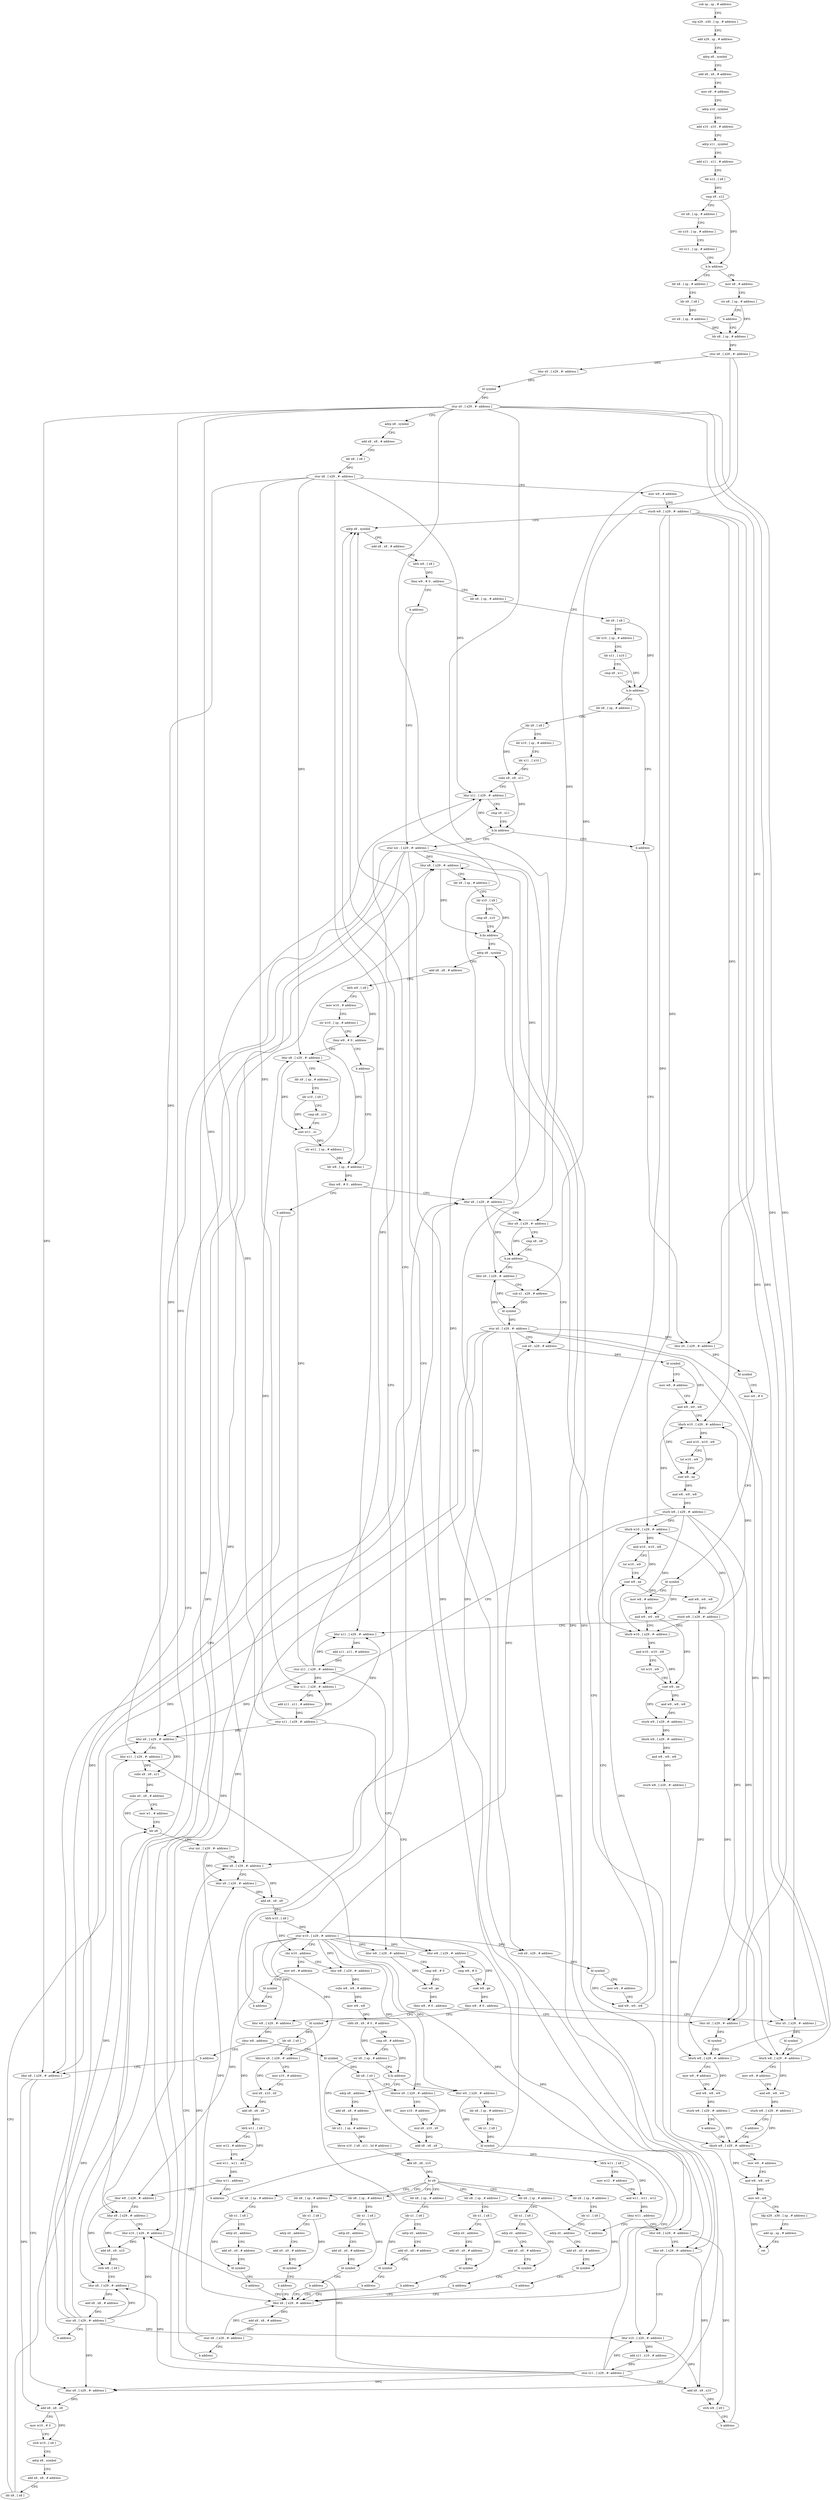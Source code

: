 digraph "func" {
"4209752" [label = "sub sp , sp , # address" ]
"4209756" [label = "stp x29 , x30 , [ sp , # address ]" ]
"4209760" [label = "add x29 , sp , # address" ]
"4209764" [label = "adrp x8 , symbol" ]
"4209768" [label = "add x8 , x8 , # address" ]
"4209772" [label = "mov x9 , # address" ]
"4209776" [label = "adrp x10 , symbol" ]
"4209780" [label = "add x10 , x10 , # address" ]
"4209784" [label = "adrp x11 , symbol" ]
"4209788" [label = "add x11 , x11 , # address" ]
"4209792" [label = "ldr x12 , [ x8 ]" ]
"4209796" [label = "cmp x9 , x12" ]
"4209800" [label = "str x8 , [ sp , # address ]" ]
"4209804" [label = "str x10 , [ sp , # address ]" ]
"4209808" [label = "str x11 , [ sp , # address ]" ]
"4209812" [label = "b.ls address" ]
"4209828" [label = "ldr x8 , [ sp , # address ]" ]
"4209816" [label = "mov x8 , # address" ]
"4209832" [label = "ldr x9 , [ x8 ]" ]
"4209836" [label = "str x9 , [ sp , # address ]" ]
"4209840" [label = "ldr x8 , [ sp , # address ]" ]
"4209820" [label = "str x8 , [ sp , # address ]" ]
"4209824" [label = "b address" ]
"4209904" [label = "ldr x8 , [ sp , # address ]" ]
"4209908" [label = "ldr x9 , [ x8 ]" ]
"4209912" [label = "ldr x10 , [ sp , # address ]" ]
"4209916" [label = "ldr x11 , [ x10 ]" ]
"4209920" [label = "cmp x9 , x11" ]
"4209924" [label = "b.lo address" ]
"4209960" [label = "b address" ]
"4209928" [label = "ldr x8 , [ sp , # address ]" ]
"4209900" [label = "b address" ]
"4209964" [label = "stur xzr , [ x29 , #- address ]" ]
"4209844" [label = "stur x8 , [ x29 , #- address ]" ]
"4209848" [label = "ldur x0 , [ x29 , #- address ]" ]
"4209852" [label = "bl symbol" ]
"4209856" [label = "stur x0 , [ x29 , #- address ]" ]
"4209860" [label = "adrp x8 , symbol" ]
"4209864" [label = "add x8 , x8 , # address" ]
"4209868" [label = "ldr x8 , [ x8 ]" ]
"4209872" [label = "stur x8 , [ x29 , #- address ]" ]
"4209876" [label = "mov w9 , # address" ]
"4209880" [label = "sturb w9 , [ x29 , #- address ]" ]
"4209884" [label = "adrp x8 , symbol" ]
"4210792" [label = "ldur x0 , [ x29 , #- address ]" ]
"4209932" [label = "ldr x9 , [ x8 ]" ]
"4209936" [label = "ldr x10 , [ sp , # address ]" ]
"4209940" [label = "ldr x11 , [ x10 ]" ]
"4209944" [label = "subs x9 , x9 , x11" ]
"4209948" [label = "ldur x11 , [ x29 , #- address ]" ]
"4209952" [label = "cmp x9 , x11" ]
"4209956" [label = "b.hi address" ]
"4209968" [label = "ldur x8 , [ x29 , #- address ]" ]
"4210796" [label = "bl symbol" ]
"4210800" [label = "mov w0 , # 0" ]
"4210804" [label = "bl symbol" ]
"4210808" [label = "mov w8 , # address" ]
"4210812" [label = "and w9 , w0 , w8" ]
"4210816" [label = "ldurb w10 , [ x29 , #- address ]" ]
"4210820" [label = "and w10 , w10 , w8" ]
"4210824" [label = "tst w10 , w9" ]
"4210828" [label = "cset w9 , ne" ]
"4210832" [label = "and w9 , w9 , w8" ]
"4210836" [label = "sturb w9 , [ x29 , #- address ]" ]
"4210840" [label = "ldurb w9 , [ x29 , #- address ]" ]
"4210844" [label = "and w8 , w9 , w8" ]
"4210848" [label = "sturb w8 , [ x29 , #- address ]" ]
"4210852" [label = "ldurb w8 , [ x29 , #- address ]" ]
"4210164" [label = "adrp x8 , symbol" ]
"4210168" [label = "add x8 , x8 , # address" ]
"4210172" [label = "ldrb w9 , [ x8 ]" ]
"4210176" [label = "mov w10 , # address" ]
"4210180" [label = "str w10 , [ sp , # address ]" ]
"4210184" [label = "tbnz w9 , # 0 , address" ]
"4210192" [label = "ldur x8 , [ x29 , #- address ]" ]
"4210188" [label = "b address" ]
"4209988" [label = "sub x0 , x29 , # address" ]
"4209992" [label = "bl symbol" ]
"4209996" [label = "mov w8 , # address" ]
"4210000" [label = "and w9 , w0 , w8" ]
"4210004" [label = "ldurb w10 , [ x29 , #- address ]" ]
"4210008" [label = "and w10 , w10 , w8" ]
"4210012" [label = "tst w10 , w9" ]
"4210016" [label = "cset w9 , ne" ]
"4210020" [label = "and w8 , w9 , w8" ]
"4210024" [label = "sturb w8 , [ x29 , #- address ]" ]
"4210028" [label = "ldur x11 , [ x29 , #- address ]" ]
"4210032" [label = "add x11 , x11 , # address" ]
"4210036" [label = "stur x11 , [ x29 , #- address ]" ]
"4210040" [label = "ldur w8 , [ x29 , #- address ]" ]
"4210044" [label = "cmp w8 , # 0" ]
"4210048" [label = "cset w8 , ge" ]
"4210052" [label = "tbnz w8 , # 0 , address" ]
"4210084" [label = "bl symbol" ]
"4210056" [label = "ldur x0 , [ x29 , #- address ]" ]
"4210196" [label = "ldr x9 , [ sp , # address ]" ]
"4210200" [label = "ldr x10 , [ x9 ]" ]
"4210204" [label = "cmp x8 , x10" ]
"4210208" [label = "cset w11 , cc" ]
"4210212" [label = "str w11 , [ sp , # address ]" ]
"4210216" [label = "ldr w8 , [ sp , # address ]" ]
"4210088" [label = "ldr x8 , [ x0 ]" ]
"4210092" [label = "ldursw x9 , [ x29 , #- address ]" ]
"4210096" [label = "mov x10 , # address" ]
"4210100" [label = "mul x9 , x10 , x9" ]
"4210104" [label = "add x8 , x8 , x9" ]
"4210108" [label = "ldrh w11 , [ x8 ]" ]
"4210112" [label = "mov w12 , # address" ]
"4210116" [label = "and w11 , w11 , w12" ]
"4210120" [label = "cbnz w11 , address" ]
"4210128" [label = "ldur w8 , [ x29 , #- address ]" ]
"4210124" [label = "b address" ]
"4210060" [label = "bl symbol" ]
"4210064" [label = "ldurb w8 , [ x29 , #- address ]" ]
"4210068" [label = "mov w9 , # address" ]
"4210072" [label = "and w8 , w8 , w9" ]
"4210076" [label = "sturb w8 , [ x29 , #- address ]" ]
"4210080" [label = "b address" ]
"4210228" [label = "ldur x8 , [ x29 , #- address ]" ]
"4210232" [label = "ldur x9 , [ x29 , #- address ]" ]
"4210236" [label = "cmp x8 , x9" ]
"4210240" [label = "b.ne address" ]
"4210260" [label = "sub x0 , x29 , # address" ]
"4210244" [label = "ldur x0 , [ x29 , #- address ]" ]
"4210224" [label = "b address" ]
"4210444" [label = "ldur x8 , [ x29 , #- address ]" ]
"4210220" [label = "tbnz w8 , # 0 , address" ]
"4210132" [label = "ldur x9 , [ x29 , #- address ]" ]
"4210136" [label = "ldur x10 , [ x29 , #- address ]" ]
"4210140" [label = "add x9 , x9 , x10" ]
"4210144" [label = "strb w8 , [ x9 ]" ]
"4210148" [label = "ldur x8 , [ x29 , #- address ]" ]
"4210152" [label = "add x8 , x8 , # address" ]
"4210156" [label = "stur x8 , [ x29 , #- address ]" ]
"4210160" [label = "b address" ]
"4210856" [label = "mov w9 , # address" ]
"4210860" [label = "and w8 , w8 , w9" ]
"4210864" [label = "mov w0 , w8" ]
"4210868" [label = "ldp x29 , x30 , [ sp , # address ]" ]
"4210872" [label = "add sp , sp , # address" ]
"4210876" [label = "ret" ]
"4210264" [label = "bl symbol" ]
"4210268" [label = "mov w8 , # address" ]
"4210272" [label = "and w9 , w0 , w8" ]
"4210276" [label = "ldurb w10 , [ x29 , #- address ]" ]
"4210280" [label = "and w10 , w10 , w8" ]
"4210284" [label = "tst w10 , w9" ]
"4210288" [label = "cset w9 , ne" ]
"4210292" [label = "and w8 , w9 , w8" ]
"4210296" [label = "sturb w8 , [ x29 , #- address ]" ]
"4210300" [label = "ldur x11 , [ x29 , #- address ]" ]
"4210304" [label = "add x11 , x11 , # address" ]
"4210308" [label = "stur x11 , [ x29 , #- address ]" ]
"4210312" [label = "ldur w8 , [ x29 , #- address ]" ]
"4210316" [label = "cmp w8 , # 0" ]
"4210320" [label = "cset w8 , ge" ]
"4210324" [label = "tbnz w8 , # 0 , address" ]
"4210356" [label = "ldur w8 , [ x29 , #- address ]" ]
"4210328" [label = "ldur x0 , [ x29 , #- address ]" ]
"4210248" [label = "sub x1 , x29 , # address" ]
"4210252" [label = "bl symbol" ]
"4210256" [label = "stur x0 , [ x29 , #- address ]" ]
"4210448" [label = "ldur x9 , [ x29 , #- address ]" ]
"4210452" [label = "add x8 , x8 , x9" ]
"4210456" [label = "mov w10 , # 0" ]
"4210460" [label = "strb w10 , [ x8 ]" ]
"4210464" [label = "adrp x8 , symbol" ]
"4210468" [label = "add x8 , x8 , # address" ]
"4210472" [label = "ldr x8 , [ x8 ]" ]
"4210476" [label = "ldur x9 , [ x29 , #- address ]" ]
"4210480" [label = "ldur x11 , [ x29 , #- address ]" ]
"4210484" [label = "subs x9 , x9 , x11" ]
"4210488" [label = "subs x0 , x9 , # address" ]
"4210492" [label = "mov w1 , # address" ]
"4210496" [label = "blr x8" ]
"4210500" [label = "stur xzr , [ x29 , #- address ]" ]
"4210504" [label = "ldur x8 , [ x29 , #- address ]" ]
"4209972" [label = "ldr x9 , [ sp , # address ]" ]
"4209976" [label = "ldr x10 , [ x9 ]" ]
"4209980" [label = "cmp x8 , x10" ]
"4209984" [label = "b.hs address" ]
"4209888" [label = "add x8 , x8 , # address" ]
"4209892" [label = "ldrb w9 , [ x8 ]" ]
"4209896" [label = "tbnz w9 , # 0 , address" ]
"4210360" [label = "cbnz w8 , address" ]
"4210368" [label = "bl symbol" ]
"4210364" [label = "b address" ]
"4210332" [label = "bl symbol" ]
"4210336" [label = "ldurb w8 , [ x29 , #- address ]" ]
"4210340" [label = "mov w9 , # address" ]
"4210344" [label = "and w8 , w8 , w9" ]
"4210348" [label = "sturb w8 , [ x29 , #- address ]" ]
"4210352" [label = "b address" ]
"4210780" [label = "mov w0 , # address" ]
"4210784" [label = "bl symbol" ]
"4210788" [label = "b address" ]
"4210528" [label = "ldur w8 , [ x29 , #- address ]" ]
"4210532" [label = "subs w8 , w8 , # address" ]
"4210536" [label = "mov w9 , w8" ]
"4210540" [label = "ubfx x9 , x9 , # 0 , # address" ]
"4210544" [label = "cmp x9 , # address" ]
"4210548" [label = "str x9 , [ sp , # address ]" ]
"4210552" [label = "b.hi address" ]
"4210748" [label = "ldur w0 , [ x29 , #- address ]" ]
"4210556" [label = "adrp x8 , address" ]
"4210372" [label = "ldr x8 , [ x0 ]" ]
"4210376" [label = "ldursw x9 , [ x29 , #- address ]" ]
"4210380" [label = "mov x10 , # address" ]
"4210384" [label = "mul x9 , x10 , x9" ]
"4210388" [label = "add x8 , x8 , x9" ]
"4210392" [label = "ldrh w11 , [ x8 ]" ]
"4210396" [label = "mov w12 , # address" ]
"4210400" [label = "and w11 , w11 , w12" ]
"4210404" [label = "cbnz w11 , address" ]
"4210412" [label = "ldur w8 , [ x29 , #- address ]" ]
"4210408" [label = "b address" ]
"4210752" [label = "ldr x8 , [ sp , # address ]" ]
"4210756" [label = "ldr x1 , [ x8 ]" ]
"4210760" [label = "bl symbol" ]
"4210764" [label = "ldur x8 , [ x29 , #- address ]" ]
"4210560" [label = "add x8 , x8 , # address" ]
"4210564" [label = "ldr x11 , [ sp , # address ]" ]
"4210568" [label = "ldrsw x10 , [ x8 , x11 , lsl # address ]" ]
"4210572" [label = "add x9 , x8 , x10" ]
"4210576" [label = "br x9" ]
"4210580" [label = "ldr x8 , [ sp , # address ]" ]
"4210604" [label = "ldr x8 , [ sp , # address ]" ]
"4210628" [label = "ldr x8 , [ sp , # address ]" ]
"4210652" [label = "ldr x8 , [ sp , # address ]" ]
"4210676" [label = "ldr x8 , [ sp , # address ]" ]
"4210700" [label = "ldr x8 , [ sp , # address ]" ]
"4210724" [label = "ldr x8 , [ sp , # address ]" ]
"4210416" [label = "ldur x9 , [ x29 , #- address ]" ]
"4210420" [label = "ldur x10 , [ x29 , #- address ]" ]
"4210424" [label = "add x11 , x10 , # address" ]
"4210428" [label = "stur x11 , [ x29 , #- address ]" ]
"4210432" [label = "add x9 , x9 , x10" ]
"4210436" [label = "strb w8 , [ x9 ]" ]
"4210440" [label = "b address" ]
"4210508" [label = "ldur x9 , [ x29 , #- address ]" ]
"4210512" [label = "add x8 , x8 , x9" ]
"4210516" [label = "ldrb w10 , [ x8 ]" ]
"4210520" [label = "stur w10 , [ x29 , #- address ]" ]
"4210524" [label = "cbz w10 , address" ]
"4210584" [label = "ldr x1 , [ x8 ]" ]
"4210588" [label = "adrp x0 , address" ]
"4210592" [label = "add x0 , x0 , # address" ]
"4210596" [label = "bl symbol" ]
"4210600" [label = "b address" ]
"4210608" [label = "ldr x1 , [ x8 ]" ]
"4210612" [label = "adrp x0 , address" ]
"4210616" [label = "add x0 , x0 , # address" ]
"4210620" [label = "bl symbol" ]
"4210624" [label = "b address" ]
"4210632" [label = "ldr x1 , [ x8 ]" ]
"4210636" [label = "adrp x0 , address" ]
"4210640" [label = "add x0 , x0 , # address" ]
"4210644" [label = "bl symbol" ]
"4210648" [label = "b address" ]
"4210656" [label = "ldr x1 , [ x8 ]" ]
"4210660" [label = "adrp x0 , address" ]
"4210664" [label = "add x0 , x0 , # address" ]
"4210668" [label = "bl symbol" ]
"4210672" [label = "b address" ]
"4210680" [label = "ldr x1 , [ x8 ]" ]
"4210684" [label = "adrp x0 , address" ]
"4210688" [label = "add x0 , x0 , # address" ]
"4210692" [label = "bl symbol" ]
"4210696" [label = "b address" ]
"4210704" [label = "ldr x1 , [ x8 ]" ]
"4210708" [label = "adrp x0 , address" ]
"4210712" [label = "add x0 , x0 , # address" ]
"4210716" [label = "bl symbol" ]
"4210720" [label = "b address" ]
"4210728" [label = "ldr x1 , [ x8 ]" ]
"4210732" [label = "adrp x0 , address" ]
"4210736" [label = "add x0 , x0 , # address" ]
"4210740" [label = "bl symbol" ]
"4210744" [label = "b address" ]
"4210768" [label = "add x8 , x8 , # address" ]
"4210772" [label = "stur x8 , [ x29 , #- address ]" ]
"4210776" [label = "b address" ]
"4209752" -> "4209756" [ label = "CFG" ]
"4209756" -> "4209760" [ label = "CFG" ]
"4209760" -> "4209764" [ label = "CFG" ]
"4209764" -> "4209768" [ label = "CFG" ]
"4209768" -> "4209772" [ label = "CFG" ]
"4209772" -> "4209776" [ label = "CFG" ]
"4209776" -> "4209780" [ label = "CFG" ]
"4209780" -> "4209784" [ label = "CFG" ]
"4209784" -> "4209788" [ label = "CFG" ]
"4209788" -> "4209792" [ label = "CFG" ]
"4209792" -> "4209796" [ label = "DFG" ]
"4209796" -> "4209800" [ label = "CFG" ]
"4209796" -> "4209812" [ label = "DFG" ]
"4209800" -> "4209804" [ label = "CFG" ]
"4209804" -> "4209808" [ label = "CFG" ]
"4209808" -> "4209812" [ label = "CFG" ]
"4209812" -> "4209828" [ label = "CFG" ]
"4209812" -> "4209816" [ label = "CFG" ]
"4209828" -> "4209832" [ label = "CFG" ]
"4209816" -> "4209820" [ label = "CFG" ]
"4209832" -> "4209836" [ label = "DFG" ]
"4209836" -> "4209840" [ label = "DFG" ]
"4209840" -> "4209844" [ label = "DFG" ]
"4209820" -> "4209824" [ label = "CFG" ]
"4209820" -> "4209840" [ label = "DFG" ]
"4209824" -> "4209840" [ label = "CFG" ]
"4209904" -> "4209908" [ label = "CFG" ]
"4209908" -> "4209912" [ label = "CFG" ]
"4209908" -> "4209924" [ label = "DFG" ]
"4209912" -> "4209916" [ label = "CFG" ]
"4209916" -> "4209920" [ label = "CFG" ]
"4209916" -> "4209924" [ label = "DFG" ]
"4209920" -> "4209924" [ label = "CFG" ]
"4209924" -> "4209960" [ label = "CFG" ]
"4209924" -> "4209928" [ label = "CFG" ]
"4209960" -> "4210792" [ label = "CFG" ]
"4209928" -> "4209932" [ label = "CFG" ]
"4209900" -> "4209964" [ label = "CFG" ]
"4209964" -> "4209968" [ label = "DFG" ]
"4209964" -> "4210228" [ label = "DFG" ]
"4209964" -> "4210448" [ label = "DFG" ]
"4209964" -> "4210480" [ label = "DFG" ]
"4209964" -> "4210136" [ label = "DFG" ]
"4209964" -> "4210148" [ label = "DFG" ]
"4209964" -> "4210420" [ label = "DFG" ]
"4209844" -> "4209848" [ label = "DFG" ]
"4209844" -> "4210232" [ label = "DFG" ]
"4209844" -> "4210248" [ label = "DFG" ]
"4209848" -> "4209852" [ label = "DFG" ]
"4209852" -> "4209856" [ label = "DFG" ]
"4209856" -> "4209860" [ label = "CFG" ]
"4209856" -> "4210792" [ label = "DFG" ]
"4209856" -> "4210244" [ label = "DFG" ]
"4209856" -> "4210444" [ label = "DFG" ]
"4209856" -> "4210504" [ label = "DFG" ]
"4209856" -> "4210056" [ label = "DFG" ]
"4209856" -> "4210132" [ label = "DFG" ]
"4209856" -> "4210328" [ label = "DFG" ]
"4209856" -> "4210416" [ label = "DFG" ]
"4209860" -> "4209864" [ label = "CFG" ]
"4209864" -> "4209868" [ label = "CFG" ]
"4209868" -> "4209872" [ label = "DFG" ]
"4209872" -> "4209876" [ label = "CFG" ]
"4209872" -> "4209948" [ label = "DFG" ]
"4209872" -> "4210192" [ label = "DFG" ]
"4209872" -> "4210028" [ label = "DFG" ]
"4209872" -> "4210476" [ label = "DFG" ]
"4209872" -> "4210300" [ label = "DFG" ]
"4209876" -> "4209880" [ label = "CFG" ]
"4209880" -> "4209884" [ label = "CFG" ]
"4209880" -> "4210816" [ label = "DFG" ]
"4209880" -> "4210004" [ label = "DFG" ]
"4209880" -> "4210276" [ label = "DFG" ]
"4209880" -> "4210064" [ label = "DFG" ]
"4209880" -> "4210336" [ label = "DFG" ]
"4209884" -> "4209888" [ label = "CFG" ]
"4210792" -> "4210796" [ label = "DFG" ]
"4209932" -> "4209936" [ label = "CFG" ]
"4209932" -> "4209944" [ label = "DFG" ]
"4209936" -> "4209940" [ label = "CFG" ]
"4209940" -> "4209944" [ label = "DFG" ]
"4209944" -> "4209948" [ label = "CFG" ]
"4209944" -> "4209956" [ label = "DFG" ]
"4209948" -> "4209952" [ label = "CFG" ]
"4209948" -> "4209956" [ label = "DFG" ]
"4209952" -> "4209956" [ label = "CFG" ]
"4209956" -> "4209964" [ label = "CFG" ]
"4209956" -> "4209960" [ label = "CFG" ]
"4209968" -> "4209972" [ label = "CFG" ]
"4209968" -> "4209984" [ label = "DFG" ]
"4210796" -> "4210800" [ label = "CFG" ]
"4210800" -> "4210804" [ label = "CFG" ]
"4210804" -> "4210808" [ label = "CFG" ]
"4210804" -> "4210812" [ label = "DFG" ]
"4210808" -> "4210812" [ label = "CFG" ]
"4210812" -> "4210816" [ label = "CFG" ]
"4210812" -> "4210828" [ label = "DFG" ]
"4210816" -> "4210820" [ label = "DFG" ]
"4210820" -> "4210824" [ label = "CFG" ]
"4210820" -> "4210828" [ label = "DFG" ]
"4210824" -> "4210828" [ label = "CFG" ]
"4210828" -> "4210832" [ label = "DFG" ]
"4210828" -> "4210836" [ label = "DFG" ]
"4210832" -> "4210836" [ label = "DFG" ]
"4210836" -> "4210840" [ label = "DFG" ]
"4210840" -> "4210844" [ label = "DFG" ]
"4210844" -> "4210848" [ label = "DFG" ]
"4210848" -> "4210852" [ label = "DFG" ]
"4210852" -> "4210856" [ label = "CFG" ]
"4210852" -> "4210860" [ label = "DFG" ]
"4210164" -> "4210168" [ label = "CFG" ]
"4210168" -> "4210172" [ label = "CFG" ]
"4210172" -> "4210176" [ label = "CFG" ]
"4210172" -> "4210184" [ label = "DFG" ]
"4210176" -> "4210180" [ label = "CFG" ]
"4210180" -> "4210184" [ label = "CFG" ]
"4210180" -> "4210216" [ label = "DFG" ]
"4210184" -> "4210192" [ label = "CFG" ]
"4210184" -> "4210188" [ label = "CFG" ]
"4210192" -> "4210196" [ label = "CFG" ]
"4210192" -> "4210208" [ label = "DFG" ]
"4210188" -> "4210216" [ label = "CFG" ]
"4209988" -> "4209992" [ label = "DFG" ]
"4209992" -> "4209996" [ label = "CFG" ]
"4209992" -> "4210000" [ label = "DFG" ]
"4209996" -> "4210000" [ label = "CFG" ]
"4210000" -> "4210004" [ label = "CFG" ]
"4210000" -> "4210016" [ label = "DFG" ]
"4210004" -> "4210008" [ label = "DFG" ]
"4210008" -> "4210012" [ label = "CFG" ]
"4210008" -> "4210016" [ label = "DFG" ]
"4210012" -> "4210016" [ label = "CFG" ]
"4210016" -> "4210020" [ label = "DFG" ]
"4210020" -> "4210024" [ label = "DFG" ]
"4210024" -> "4210028" [ label = "CFG" ]
"4210024" -> "4210816" [ label = "DFG" ]
"4210024" -> "4210004" [ label = "DFG" ]
"4210024" -> "4210276" [ label = "DFG" ]
"4210024" -> "4210064" [ label = "DFG" ]
"4210024" -> "4210336" [ label = "DFG" ]
"4210028" -> "4210032" [ label = "DFG" ]
"4210032" -> "4210036" [ label = "DFG" ]
"4210036" -> "4210040" [ label = "CFG" ]
"4210036" -> "4209948" [ label = "DFG" ]
"4210036" -> "4210192" [ label = "DFG" ]
"4210036" -> "4210028" [ label = "DFG" ]
"4210036" -> "4210476" [ label = "DFG" ]
"4210036" -> "4210300" [ label = "DFG" ]
"4210040" -> "4210044" [ label = "CFG" ]
"4210040" -> "4210048" [ label = "DFG" ]
"4210044" -> "4210048" [ label = "CFG" ]
"4210048" -> "4210052" [ label = "DFG" ]
"4210052" -> "4210084" [ label = "CFG" ]
"4210052" -> "4210056" [ label = "CFG" ]
"4210084" -> "4210088" [ label = "DFG" ]
"4210056" -> "4210060" [ label = "DFG" ]
"4210196" -> "4210200" [ label = "CFG" ]
"4210200" -> "4210204" [ label = "CFG" ]
"4210200" -> "4210208" [ label = "DFG" ]
"4210204" -> "4210208" [ label = "CFG" ]
"4210208" -> "4210212" [ label = "DFG" ]
"4210212" -> "4210216" [ label = "DFG" ]
"4210216" -> "4210220" [ label = "DFG" ]
"4210088" -> "4210092" [ label = "CFG" ]
"4210088" -> "4210104" [ label = "DFG" ]
"4210092" -> "4210096" [ label = "CFG" ]
"4210092" -> "4210100" [ label = "DFG" ]
"4210096" -> "4210100" [ label = "CFG" ]
"4210100" -> "4210104" [ label = "DFG" ]
"4210104" -> "4210108" [ label = "DFG" ]
"4210108" -> "4210112" [ label = "CFG" ]
"4210108" -> "4210116" [ label = "DFG" ]
"4210112" -> "4210116" [ label = "CFG" ]
"4210116" -> "4210120" [ label = "DFG" ]
"4210120" -> "4210128" [ label = "CFG" ]
"4210120" -> "4210124" [ label = "CFG" ]
"4210128" -> "4210132" [ label = "CFG" ]
"4210128" -> "4210144" [ label = "DFG" ]
"4210124" -> "4209884" [ label = "CFG" ]
"4210060" -> "4210064" [ label = "CFG" ]
"4210064" -> "4210068" [ label = "CFG" ]
"4210064" -> "4210072" [ label = "DFG" ]
"4210068" -> "4210072" [ label = "CFG" ]
"4210072" -> "4210076" [ label = "DFG" ]
"4210076" -> "4210080" [ label = "CFG" ]
"4210076" -> "4210852" [ label = "DFG" ]
"4210080" -> "4210852" [ label = "CFG" ]
"4210228" -> "4210232" [ label = "CFG" ]
"4210228" -> "4210240" [ label = "DFG" ]
"4210232" -> "4210236" [ label = "CFG" ]
"4210232" -> "4210240" [ label = "DFG" ]
"4210236" -> "4210240" [ label = "CFG" ]
"4210240" -> "4210260" [ label = "CFG" ]
"4210240" -> "4210244" [ label = "CFG" ]
"4210260" -> "4210264" [ label = "DFG" ]
"4210244" -> "4210248" [ label = "CFG" ]
"4210244" -> "4210252" [ label = "DFG" ]
"4210224" -> "4210444" [ label = "CFG" ]
"4210444" -> "4210448" [ label = "CFG" ]
"4210444" -> "4210452" [ label = "DFG" ]
"4210220" -> "4210228" [ label = "CFG" ]
"4210220" -> "4210224" [ label = "CFG" ]
"4210132" -> "4210136" [ label = "CFG" ]
"4210132" -> "4210140" [ label = "DFG" ]
"4210136" -> "4210140" [ label = "DFG" ]
"4210140" -> "4210144" [ label = "DFG" ]
"4210144" -> "4210148" [ label = "CFG" ]
"4210148" -> "4210152" [ label = "DFG" ]
"4210152" -> "4210156" [ label = "DFG" ]
"4210156" -> "4210160" [ label = "CFG" ]
"4210156" -> "4209968" [ label = "DFG" ]
"4210156" -> "4210228" [ label = "DFG" ]
"4210156" -> "4210448" [ label = "DFG" ]
"4210156" -> "4210480" [ label = "DFG" ]
"4210156" -> "4210136" [ label = "DFG" ]
"4210156" -> "4210148" [ label = "DFG" ]
"4210156" -> "4210420" [ label = "DFG" ]
"4210160" -> "4209968" [ label = "CFG" ]
"4210856" -> "4210860" [ label = "CFG" ]
"4210860" -> "4210864" [ label = "DFG" ]
"4210864" -> "4210868" [ label = "CFG" ]
"4210864" -> "4210876" [ label = "DFG" ]
"4210868" -> "4210872" [ label = "CFG" ]
"4210872" -> "4210876" [ label = "CFG" ]
"4210264" -> "4210268" [ label = "CFG" ]
"4210264" -> "4210272" [ label = "DFG" ]
"4210268" -> "4210272" [ label = "CFG" ]
"4210272" -> "4210276" [ label = "CFG" ]
"4210272" -> "4210288" [ label = "DFG" ]
"4210276" -> "4210280" [ label = "DFG" ]
"4210280" -> "4210284" [ label = "CFG" ]
"4210280" -> "4210288" [ label = "DFG" ]
"4210284" -> "4210288" [ label = "CFG" ]
"4210288" -> "4210292" [ label = "DFG" ]
"4210292" -> "4210296" [ label = "DFG" ]
"4210296" -> "4210300" [ label = "CFG" ]
"4210296" -> "4210816" [ label = "DFG" ]
"4210296" -> "4210004" [ label = "DFG" ]
"4210296" -> "4210276" [ label = "DFG" ]
"4210296" -> "4210064" [ label = "DFG" ]
"4210296" -> "4210336" [ label = "DFG" ]
"4210300" -> "4210304" [ label = "DFG" ]
"4210304" -> "4210308" [ label = "DFG" ]
"4210308" -> "4210312" [ label = "CFG" ]
"4210308" -> "4209948" [ label = "DFG" ]
"4210308" -> "4210192" [ label = "DFG" ]
"4210308" -> "4210028" [ label = "DFG" ]
"4210308" -> "4210476" [ label = "DFG" ]
"4210308" -> "4210300" [ label = "DFG" ]
"4210312" -> "4210316" [ label = "CFG" ]
"4210312" -> "4210320" [ label = "DFG" ]
"4210316" -> "4210320" [ label = "CFG" ]
"4210320" -> "4210324" [ label = "DFG" ]
"4210324" -> "4210356" [ label = "CFG" ]
"4210324" -> "4210328" [ label = "CFG" ]
"4210356" -> "4210360" [ label = "DFG" ]
"4210328" -> "4210332" [ label = "DFG" ]
"4210248" -> "4210252" [ label = "DFG" ]
"4210252" -> "4210256" [ label = "DFG" ]
"4210256" -> "4210260" [ label = "CFG" ]
"4210256" -> "4210792" [ label = "DFG" ]
"4210256" -> "4210244" [ label = "DFG" ]
"4210256" -> "4210444" [ label = "DFG" ]
"4210256" -> "4210504" [ label = "DFG" ]
"4210256" -> "4210056" [ label = "DFG" ]
"4210256" -> "4210132" [ label = "DFG" ]
"4210256" -> "4210328" [ label = "DFG" ]
"4210256" -> "4210416" [ label = "DFG" ]
"4210448" -> "4210452" [ label = "DFG" ]
"4210452" -> "4210456" [ label = "CFG" ]
"4210452" -> "4210460" [ label = "DFG" ]
"4210456" -> "4210460" [ label = "CFG" ]
"4210460" -> "4210464" [ label = "CFG" ]
"4210464" -> "4210468" [ label = "CFG" ]
"4210468" -> "4210472" [ label = "CFG" ]
"4210472" -> "4210476" [ label = "CFG" ]
"4210472" -> "4210496" [ label = "DFG" ]
"4210476" -> "4210480" [ label = "CFG" ]
"4210476" -> "4210484" [ label = "DFG" ]
"4210480" -> "4210484" [ label = "DFG" ]
"4210484" -> "4210488" [ label = "DFG" ]
"4210488" -> "4210492" [ label = "CFG" ]
"4210488" -> "4210496" [ label = "DFG" ]
"4210492" -> "4210496" [ label = "CFG" ]
"4210496" -> "4210500" [ label = "CFG" ]
"4210500" -> "4210504" [ label = "CFG" ]
"4210500" -> "4210508" [ label = "DFG" ]
"4210500" -> "4210764" [ label = "DFG" ]
"4210504" -> "4210508" [ label = "CFG" ]
"4210504" -> "4210512" [ label = "DFG" ]
"4209972" -> "4209976" [ label = "CFG" ]
"4209976" -> "4209980" [ label = "CFG" ]
"4209976" -> "4209984" [ label = "DFG" ]
"4209980" -> "4209984" [ label = "CFG" ]
"4209984" -> "4210164" [ label = "CFG" ]
"4209984" -> "4209988" [ label = "CFG" ]
"4209888" -> "4209892" [ label = "CFG" ]
"4209892" -> "4209896" [ label = "DFG" ]
"4209896" -> "4209904" [ label = "CFG" ]
"4209896" -> "4209900" [ label = "CFG" ]
"4210360" -> "4210368" [ label = "CFG" ]
"4210360" -> "4210364" [ label = "CFG" ]
"4210368" -> "4210372" [ label = "DFG" ]
"4210364" -> "4210444" [ label = "CFG" ]
"4210332" -> "4210336" [ label = "CFG" ]
"4210336" -> "4210340" [ label = "CFG" ]
"4210336" -> "4210344" [ label = "DFG" ]
"4210340" -> "4210344" [ label = "CFG" ]
"4210344" -> "4210348" [ label = "DFG" ]
"4210348" -> "4210352" [ label = "CFG" ]
"4210348" -> "4210852" [ label = "DFG" ]
"4210352" -> "4210852" [ label = "CFG" ]
"4210780" -> "4210784" [ label = "CFG" ]
"4210784" -> "4210788" [ label = "CFG" ]
"4210788" -> "4209884" [ label = "CFG" ]
"4210528" -> "4210532" [ label = "DFG" ]
"4210532" -> "4210536" [ label = "DFG" ]
"4210536" -> "4210540" [ label = "DFG" ]
"4210540" -> "4210544" [ label = "DFG" ]
"4210540" -> "4210548" [ label = "DFG" ]
"4210544" -> "4210548" [ label = "CFG" ]
"4210544" -> "4210552" [ label = "DFG" ]
"4210548" -> "4210552" [ label = "CFG" ]
"4210548" -> "4210564" [ label = "DFG" ]
"4210552" -> "4210748" [ label = "CFG" ]
"4210552" -> "4210556" [ label = "CFG" ]
"4210748" -> "4210752" [ label = "CFG" ]
"4210748" -> "4210760" [ label = "DFG" ]
"4210556" -> "4210560" [ label = "CFG" ]
"4210372" -> "4210376" [ label = "CFG" ]
"4210372" -> "4210388" [ label = "DFG" ]
"4210376" -> "4210380" [ label = "CFG" ]
"4210376" -> "4210384" [ label = "DFG" ]
"4210380" -> "4210384" [ label = "CFG" ]
"4210384" -> "4210388" [ label = "DFG" ]
"4210388" -> "4210392" [ label = "DFG" ]
"4210392" -> "4210396" [ label = "CFG" ]
"4210392" -> "4210400" [ label = "DFG" ]
"4210396" -> "4210400" [ label = "CFG" ]
"4210400" -> "4210404" [ label = "DFG" ]
"4210404" -> "4210412" [ label = "CFG" ]
"4210404" -> "4210408" [ label = "CFG" ]
"4210412" -> "4210416" [ label = "CFG" ]
"4210412" -> "4210436" [ label = "DFG" ]
"4210408" -> "4209884" [ label = "CFG" ]
"4210752" -> "4210756" [ label = "CFG" ]
"4210756" -> "4210760" [ label = "DFG" ]
"4210760" -> "4210764" [ label = "CFG" ]
"4210764" -> "4210768" [ label = "DFG" ]
"4210560" -> "4210564" [ label = "CFG" ]
"4210564" -> "4210568" [ label = "DFG" ]
"4210568" -> "4210572" [ label = "DFG" ]
"4210572" -> "4210576" [ label = "DFG" ]
"4210576" -> "4210580" [ label = "CFG" ]
"4210576" -> "4210604" [ label = "CFG" ]
"4210576" -> "4210628" [ label = "CFG" ]
"4210576" -> "4210652" [ label = "CFG" ]
"4210576" -> "4210676" [ label = "CFG" ]
"4210576" -> "4210700" [ label = "CFG" ]
"4210576" -> "4210724" [ label = "CFG" ]
"4210580" -> "4210584" [ label = "CFG" ]
"4210604" -> "4210608" [ label = "CFG" ]
"4210628" -> "4210632" [ label = "CFG" ]
"4210652" -> "4210656" [ label = "CFG" ]
"4210676" -> "4210680" [ label = "CFG" ]
"4210700" -> "4210704" [ label = "CFG" ]
"4210724" -> "4210728" [ label = "CFG" ]
"4210416" -> "4210420" [ label = "CFG" ]
"4210416" -> "4210432" [ label = "DFG" ]
"4210420" -> "4210424" [ label = "DFG" ]
"4210420" -> "4210432" [ label = "DFG" ]
"4210424" -> "4210428" [ label = "DFG" ]
"4210428" -> "4210432" [ label = "CFG" ]
"4210428" -> "4209968" [ label = "DFG" ]
"4210428" -> "4210228" [ label = "DFG" ]
"4210428" -> "4210448" [ label = "DFG" ]
"4210428" -> "4210480" [ label = "DFG" ]
"4210428" -> "4210136" [ label = "DFG" ]
"4210428" -> "4210148" [ label = "DFG" ]
"4210428" -> "4210420" [ label = "DFG" ]
"4210432" -> "4210436" [ label = "DFG" ]
"4210436" -> "4210440" [ label = "CFG" ]
"4210440" -> "4210164" [ label = "CFG" ]
"4210508" -> "4210512" [ label = "DFG" ]
"4210512" -> "4210516" [ label = "DFG" ]
"4210516" -> "4210520" [ label = "DFG" ]
"4210516" -> "4210524" [ label = "DFG" ]
"4210520" -> "4210524" [ label = "CFG" ]
"4210520" -> "4209988" [ label = "DFG" ]
"4210520" -> "4210040" [ label = "DFG" ]
"4210520" -> "4210260" [ label = "DFG" ]
"4210520" -> "4210092" [ label = "DFG" ]
"4210520" -> "4210312" [ label = "DFG" ]
"4210520" -> "4210528" [ label = "DFG" ]
"4210520" -> "4210128" [ label = "DFG" ]
"4210520" -> "4210748" [ label = "DFG" ]
"4210520" -> "4210356" [ label = "DFG" ]
"4210520" -> "4210376" [ label = "DFG" ]
"4210520" -> "4210412" [ label = "DFG" ]
"4210524" -> "4210780" [ label = "CFG" ]
"4210524" -> "4210528" [ label = "CFG" ]
"4210584" -> "4210588" [ label = "CFG" ]
"4210584" -> "4210596" [ label = "DFG" ]
"4210588" -> "4210592" [ label = "CFG" ]
"4210592" -> "4210596" [ label = "CFG" ]
"4210596" -> "4210600" [ label = "CFG" ]
"4210600" -> "4210764" [ label = "CFG" ]
"4210608" -> "4210612" [ label = "CFG" ]
"4210608" -> "4210620" [ label = "DFG" ]
"4210612" -> "4210616" [ label = "CFG" ]
"4210616" -> "4210620" [ label = "CFG" ]
"4210620" -> "4210624" [ label = "CFG" ]
"4210624" -> "4210764" [ label = "CFG" ]
"4210632" -> "4210636" [ label = "CFG" ]
"4210632" -> "4210644" [ label = "DFG" ]
"4210636" -> "4210640" [ label = "CFG" ]
"4210640" -> "4210644" [ label = "CFG" ]
"4210644" -> "4210648" [ label = "CFG" ]
"4210648" -> "4210764" [ label = "CFG" ]
"4210656" -> "4210660" [ label = "CFG" ]
"4210656" -> "4210668" [ label = "DFG" ]
"4210660" -> "4210664" [ label = "CFG" ]
"4210664" -> "4210668" [ label = "CFG" ]
"4210668" -> "4210672" [ label = "CFG" ]
"4210672" -> "4210764" [ label = "CFG" ]
"4210680" -> "4210684" [ label = "CFG" ]
"4210680" -> "4210692" [ label = "DFG" ]
"4210684" -> "4210688" [ label = "CFG" ]
"4210688" -> "4210692" [ label = "CFG" ]
"4210692" -> "4210696" [ label = "CFG" ]
"4210696" -> "4210764" [ label = "CFG" ]
"4210704" -> "4210708" [ label = "CFG" ]
"4210704" -> "4210716" [ label = "DFG" ]
"4210708" -> "4210712" [ label = "CFG" ]
"4210712" -> "4210716" [ label = "CFG" ]
"4210716" -> "4210720" [ label = "CFG" ]
"4210720" -> "4210764" [ label = "CFG" ]
"4210728" -> "4210732" [ label = "CFG" ]
"4210728" -> "4210740" [ label = "DFG" ]
"4210732" -> "4210736" [ label = "CFG" ]
"4210736" -> "4210740" [ label = "CFG" ]
"4210740" -> "4210744" [ label = "CFG" ]
"4210744" -> "4210764" [ label = "CFG" ]
"4210768" -> "4210772" [ label = "DFG" ]
"4210772" -> "4210776" [ label = "CFG" ]
"4210772" -> "4210508" [ label = "DFG" ]
"4210772" -> "4210764" [ label = "DFG" ]
"4210776" -> "4210504" [ label = "CFG" ]
}
